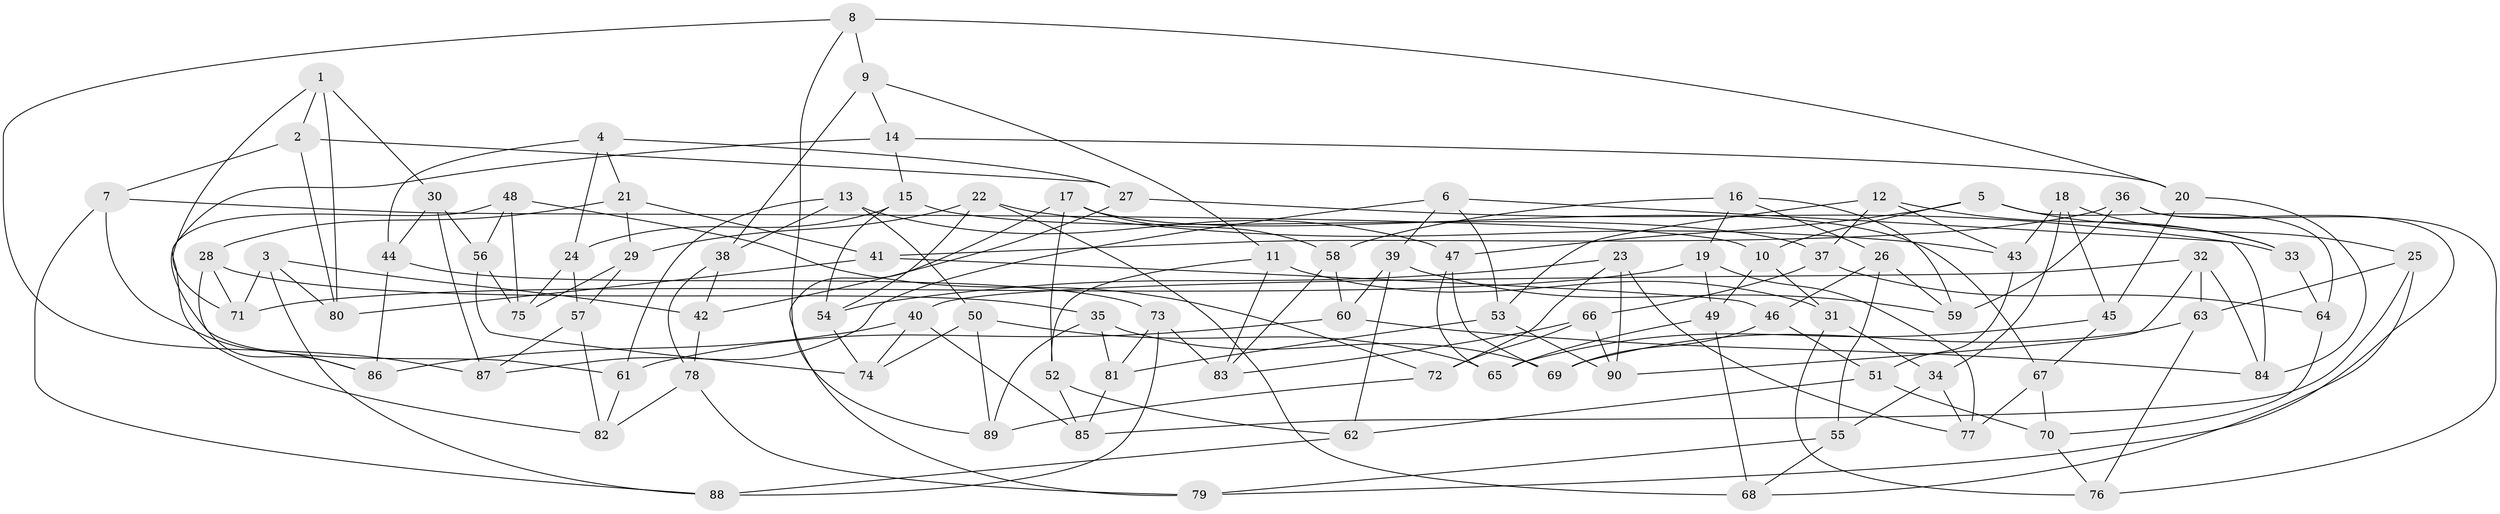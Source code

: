 // coarse degree distribution, {4: 0.2830188679245283, 3: 0.03773584905660377, 5: 0.1509433962264151, 6: 0.5283018867924528}
// Generated by graph-tools (version 1.1) at 2025/52/02/27/25 19:52:31]
// undirected, 90 vertices, 180 edges
graph export_dot {
graph [start="1"]
  node [color=gray90,style=filled];
  1;
  2;
  3;
  4;
  5;
  6;
  7;
  8;
  9;
  10;
  11;
  12;
  13;
  14;
  15;
  16;
  17;
  18;
  19;
  20;
  21;
  22;
  23;
  24;
  25;
  26;
  27;
  28;
  29;
  30;
  31;
  32;
  33;
  34;
  35;
  36;
  37;
  38;
  39;
  40;
  41;
  42;
  43;
  44;
  45;
  46;
  47;
  48;
  49;
  50;
  51;
  52;
  53;
  54;
  55;
  56;
  57;
  58;
  59;
  60;
  61;
  62;
  63;
  64;
  65;
  66;
  67;
  68;
  69;
  70;
  71;
  72;
  73;
  74;
  75;
  76;
  77;
  78;
  79;
  80;
  81;
  82;
  83;
  84;
  85;
  86;
  87;
  88;
  89;
  90;
  1 -- 80;
  1 -- 71;
  1 -- 2;
  1 -- 30;
  2 -- 7;
  2 -- 27;
  2 -- 80;
  3 -- 80;
  3 -- 71;
  3 -- 88;
  3 -- 42;
  4 -- 27;
  4 -- 24;
  4 -- 44;
  4 -- 21;
  5 -- 10;
  5 -- 33;
  5 -- 64;
  5 -- 47;
  6 -- 53;
  6 -- 39;
  6 -- 84;
  6 -- 87;
  7 -- 86;
  7 -- 88;
  7 -- 10;
  8 -- 9;
  8 -- 20;
  8 -- 87;
  8 -- 89;
  9 -- 38;
  9 -- 14;
  9 -- 11;
  10 -- 31;
  10 -- 49;
  11 -- 83;
  11 -- 52;
  11 -- 31;
  12 -- 53;
  12 -- 43;
  12 -- 37;
  12 -- 33;
  13 -- 50;
  13 -- 38;
  13 -- 47;
  13 -- 61;
  14 -- 15;
  14 -- 20;
  14 -- 61;
  15 -- 24;
  15 -- 54;
  15 -- 37;
  16 -- 19;
  16 -- 26;
  16 -- 59;
  16 -- 58;
  17 -- 52;
  17 -- 67;
  17 -- 79;
  17 -- 58;
  18 -- 34;
  18 -- 25;
  18 -- 45;
  18 -- 43;
  19 -- 49;
  19 -- 77;
  19 -- 71;
  20 -- 45;
  20 -- 84;
  21 -- 29;
  21 -- 28;
  21 -- 41;
  22 -- 68;
  22 -- 54;
  22 -- 29;
  22 -- 43;
  23 -- 77;
  23 -- 72;
  23 -- 90;
  23 -- 54;
  24 -- 75;
  24 -- 57;
  25 -- 85;
  25 -- 68;
  25 -- 63;
  26 -- 46;
  26 -- 59;
  26 -- 55;
  27 -- 42;
  27 -- 33;
  28 -- 71;
  28 -- 35;
  28 -- 86;
  29 -- 75;
  29 -- 57;
  30 -- 44;
  30 -- 87;
  30 -- 56;
  31 -- 76;
  31 -- 34;
  32 -- 84;
  32 -- 40;
  32 -- 90;
  32 -- 63;
  33 -- 64;
  34 -- 55;
  34 -- 77;
  35 -- 89;
  35 -- 69;
  35 -- 81;
  36 -- 59;
  36 -- 76;
  36 -- 41;
  36 -- 79;
  37 -- 66;
  37 -- 64;
  38 -- 78;
  38 -- 42;
  39 -- 60;
  39 -- 59;
  39 -- 62;
  40 -- 74;
  40 -- 85;
  40 -- 86;
  41 -- 46;
  41 -- 80;
  42 -- 78;
  43 -- 51;
  44 -- 73;
  44 -- 86;
  45 -- 65;
  45 -- 67;
  46 -- 69;
  46 -- 51;
  47 -- 69;
  47 -- 65;
  48 -- 72;
  48 -- 82;
  48 -- 75;
  48 -- 56;
  49 -- 65;
  49 -- 68;
  50 -- 65;
  50 -- 74;
  50 -- 89;
  51 -- 62;
  51 -- 70;
  52 -- 62;
  52 -- 85;
  53 -- 90;
  53 -- 81;
  54 -- 74;
  55 -- 79;
  55 -- 68;
  56 -- 75;
  56 -- 74;
  57 -- 82;
  57 -- 87;
  58 -- 60;
  58 -- 83;
  60 -- 84;
  60 -- 61;
  61 -- 82;
  62 -- 88;
  63 -- 69;
  63 -- 76;
  64 -- 70;
  66 -- 90;
  66 -- 72;
  66 -- 83;
  67 -- 77;
  67 -- 70;
  70 -- 76;
  72 -- 89;
  73 -- 83;
  73 -- 88;
  73 -- 81;
  78 -- 82;
  78 -- 79;
  81 -- 85;
}
